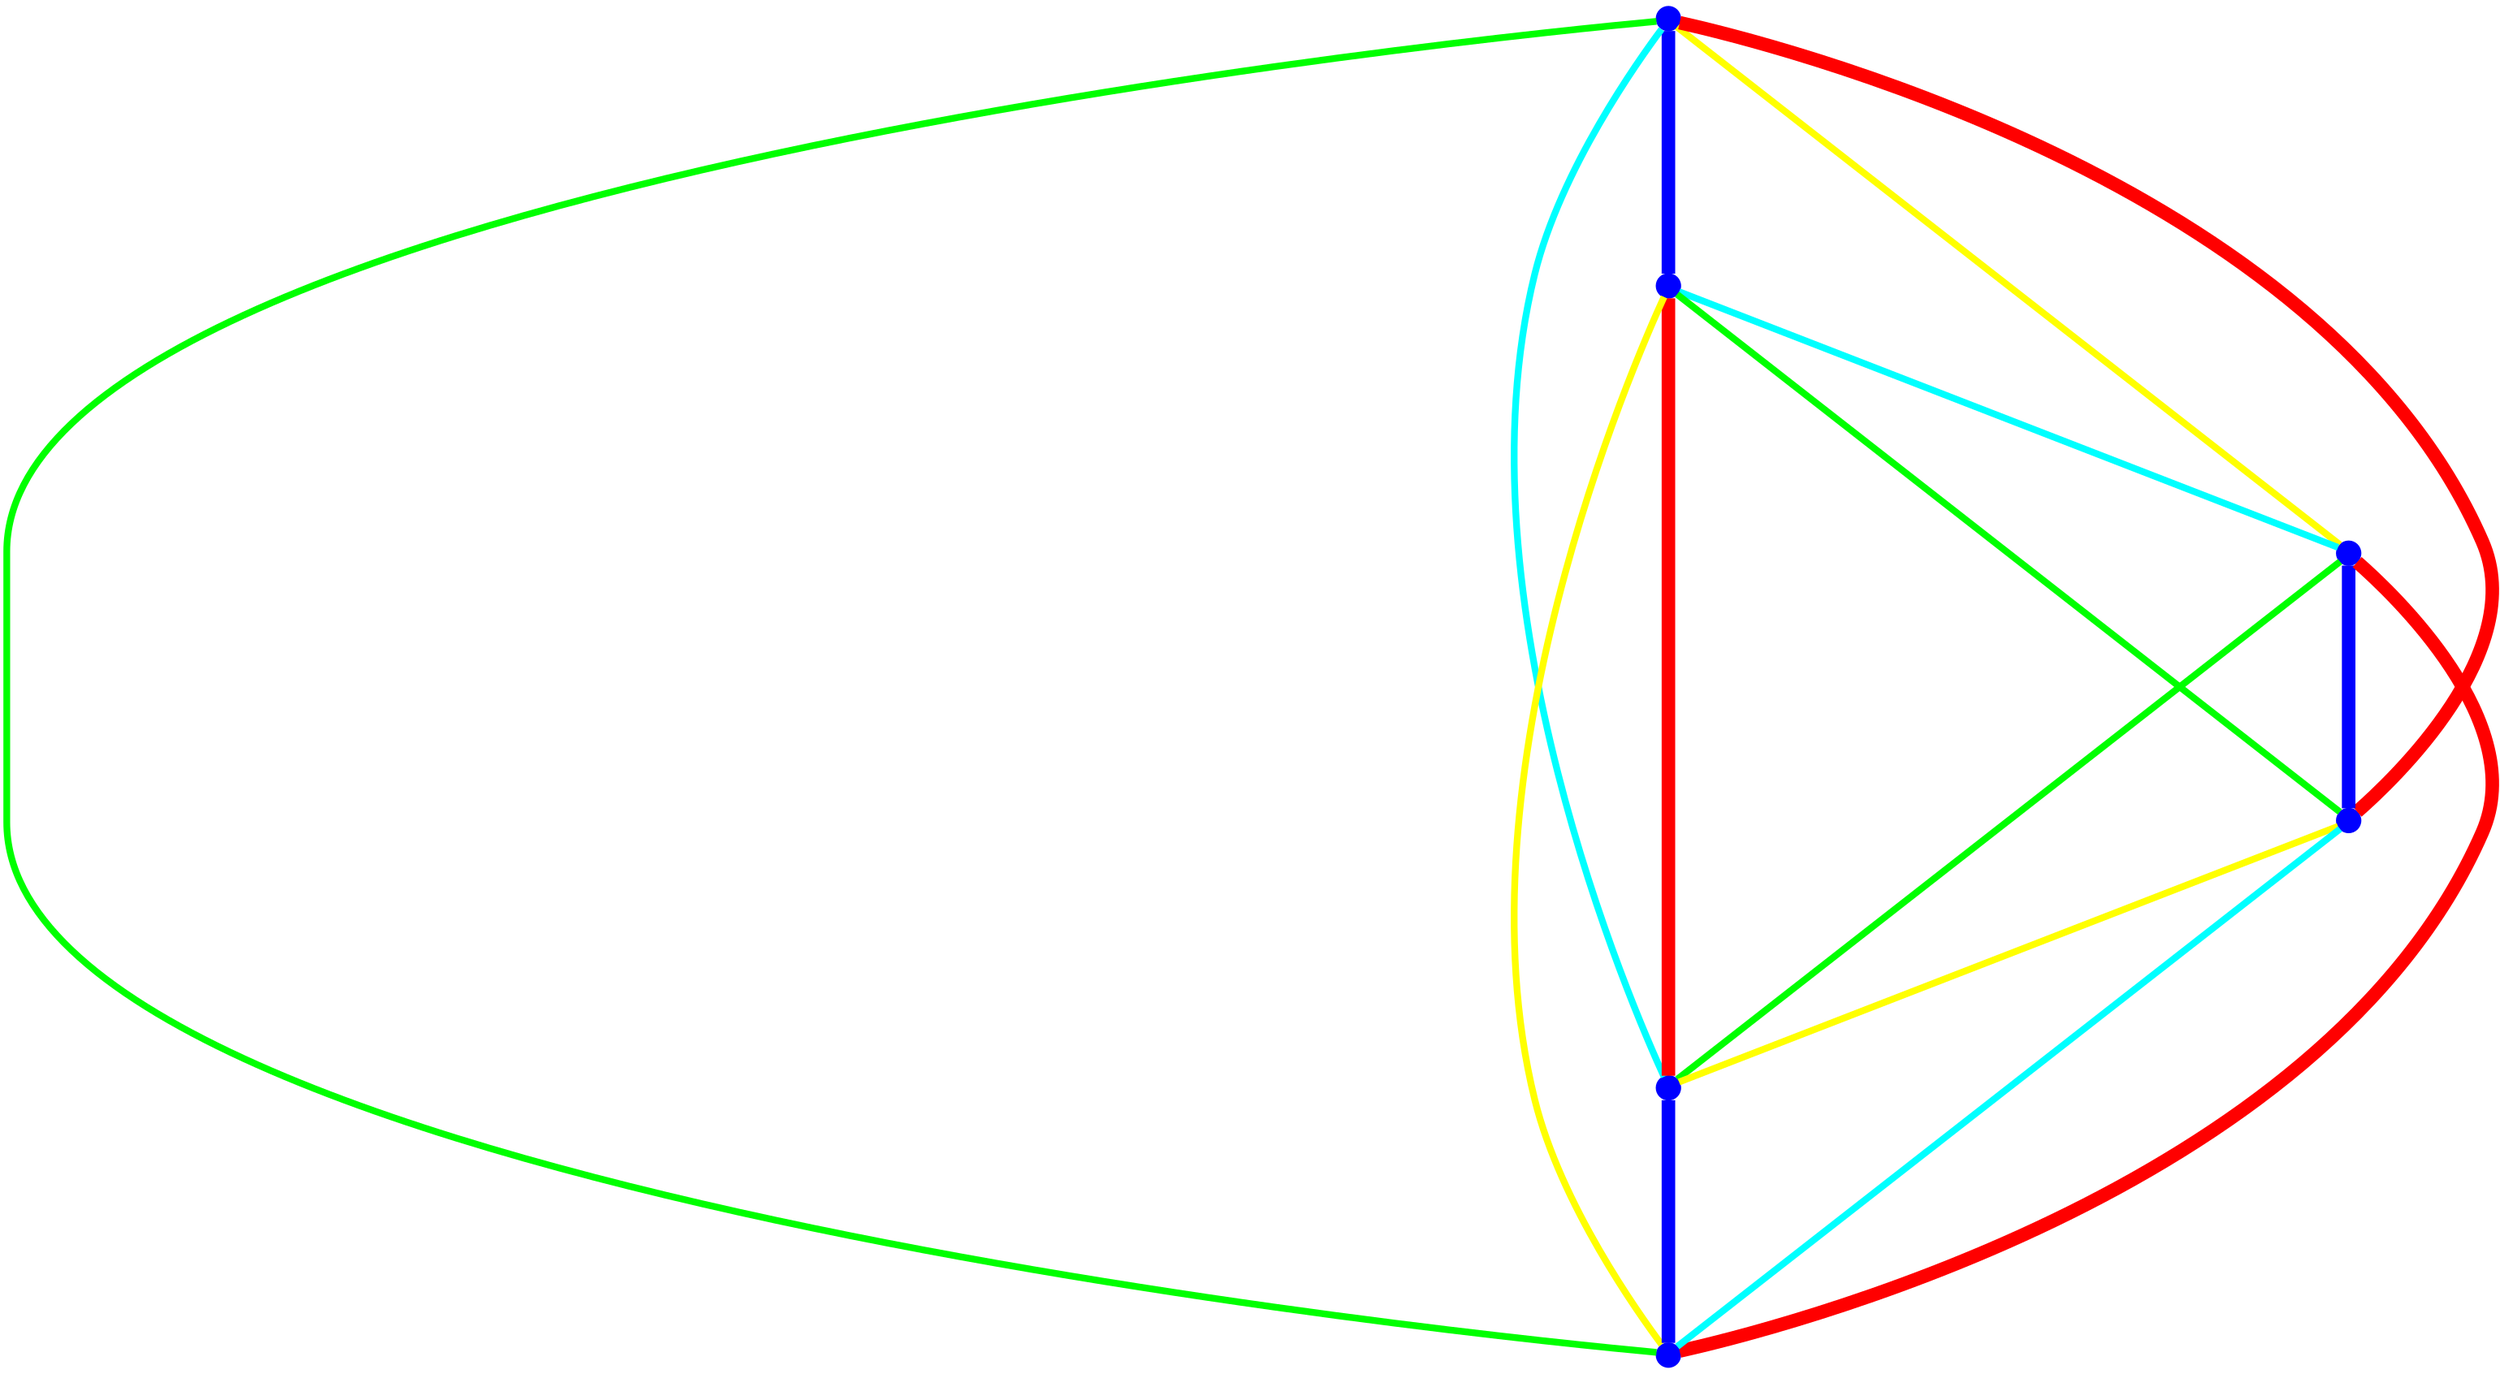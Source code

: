 graph {
ranksep=2
nodesep=2
node [label="" shape=circle style=filled fixedsize=true color=blue fillcolor=blue width=0.2];
"1" -- "2" [style="solid",penwidth="8",color="blue"];
"1" -- "3" [style="solid",penwidth="4",color="yellow"];
"1" -- "4" [style="solid",penwidth="8",color="red"];
"1" -- "5" [style="solid",penwidth="4",color="cyan"];
"1" -- "6" [style="solid",penwidth="4",color="green"];
"2" -- "3" [style="solid",penwidth="4",color="cyan"];
"2" -- "4" [style="solid",penwidth="4",color="green"];
"2" -- "5" [style="solid",penwidth="8",color="red"];
"2" -- "6" [style="solid",penwidth="4",color="yellow"];
"3" -- "4" [style="solid",penwidth="8",color="blue"];
"3" -- "5" [style="solid",penwidth="4",color="green"];
"3" -- "6" [style="solid",penwidth="8",color="red"];
"4" -- "5" [style="solid",penwidth="4",color="yellow"];
"4" -- "6" [style="solid",penwidth="4",color="cyan"];
"5" -- "6" [style="solid",penwidth="8",color="blue"];
}
